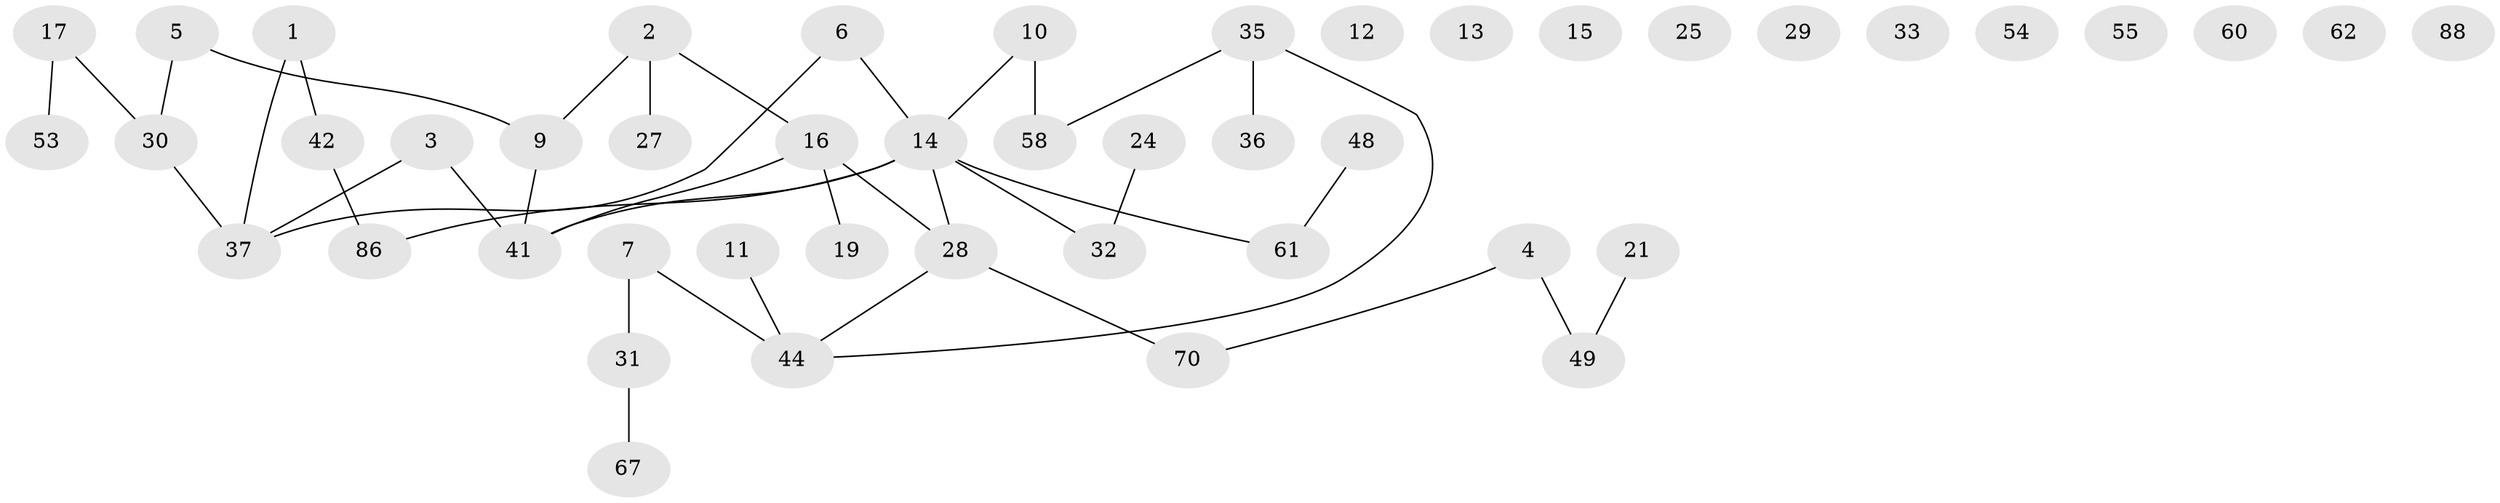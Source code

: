// original degree distribution, {2: 0.34408602150537637, 3: 0.13978494623655913, 4: 0.08602150537634409, 1: 0.3010752688172043, 0: 0.0967741935483871, 5: 0.03225806451612903}
// Generated by graph-tools (version 1.1) at 2025/12/03/09/25 04:12:59]
// undirected, 46 vertices, 40 edges
graph export_dot {
graph [start="1"]
  node [color=gray90,style=filled];
  1 [super="+8"];
  2 [super="+68+92"];
  3 [super="+23"];
  4 [super="+75"];
  5 [super="+93+45+18"];
  6;
  7 [super="+22"];
  9 [super="+34"];
  10 [super="+85+46"];
  11 [super="+59"];
  12;
  13;
  14 [super="+39+40"];
  15 [super="+83+76"];
  16 [super="+72+79+20"];
  17 [super="+71"];
  19 [super="+50"];
  21;
  24 [super="+66"];
  25;
  27;
  28 [super="+38"];
  29;
  30 [super="+80"];
  31;
  32;
  33;
  35 [super="+74"];
  36 [super="+56"];
  37 [super="+43+64"];
  41 [super="+47"];
  42 [super="+63"];
  44 [super="+51"];
  48;
  49 [super="+77"];
  53;
  54;
  55;
  58;
  60;
  61;
  62;
  67 [super="+84"];
  70;
  86;
  88 [super="+91"];
  1 -- 37;
  1 -- 42;
  2 -- 9;
  2 -- 16;
  2 -- 27;
  3 -- 37;
  3 -- 41;
  4 -- 49;
  4 -- 70;
  5 -- 9;
  5 -- 30;
  6 -- 37;
  6 -- 14;
  7 -- 44;
  7 -- 31;
  9 -- 41;
  10 -- 58;
  10 -- 14;
  11 -- 44;
  14 -- 86;
  14 -- 28 [weight=2];
  14 -- 61;
  14 -- 32;
  14 -- 41;
  16 -- 28;
  16 -- 19;
  16 -- 41;
  17 -- 53;
  17 -- 30;
  21 -- 49;
  24 -- 32;
  28 -- 70;
  28 -- 44;
  30 -- 37 [weight=2];
  31 -- 67;
  35 -- 58;
  35 -- 36;
  35 -- 44;
  42 -- 86;
  48 -- 61;
}

